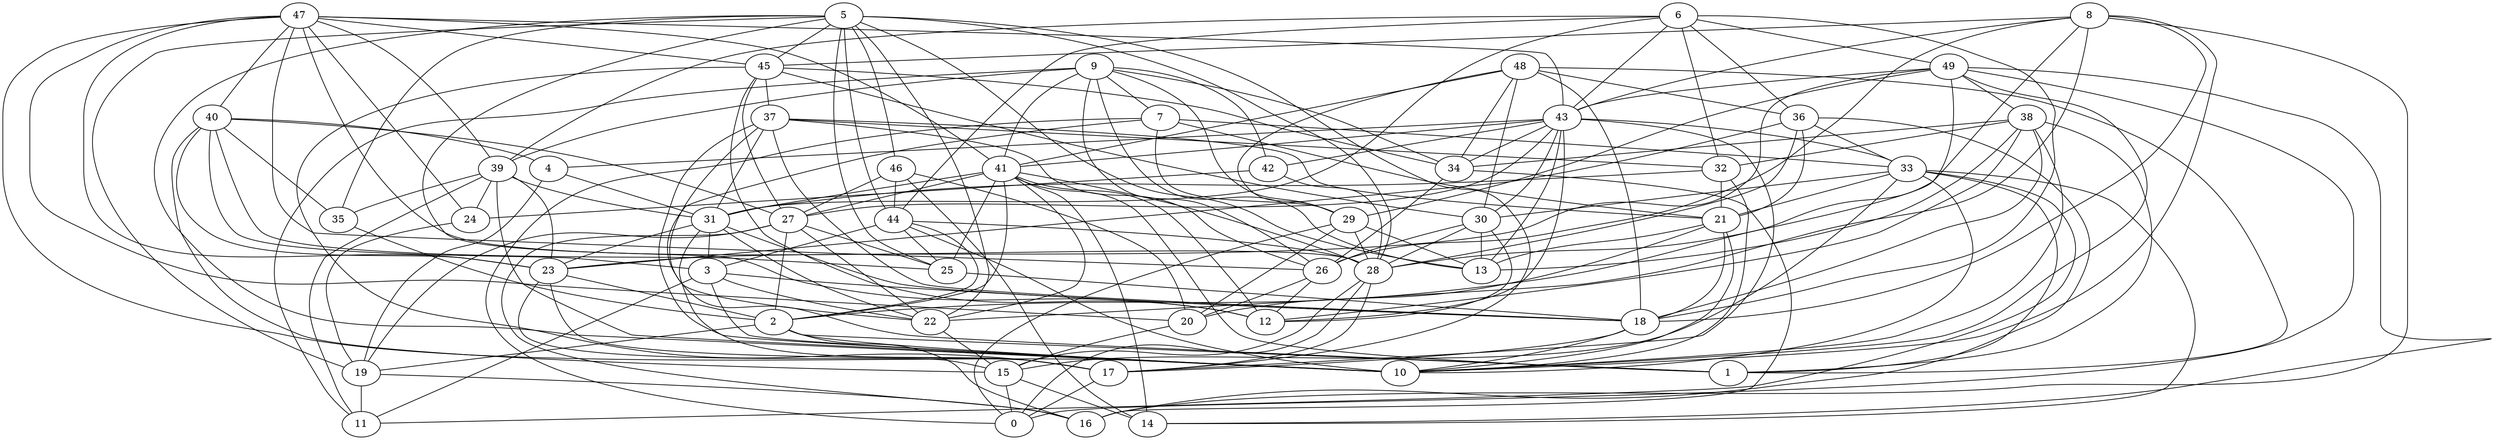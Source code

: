 digraph GG_graph {

subgraph G_graph {
edge [color = black]
"24" -> "19" [dir = none]
"36" -> "28" [dir = none]
"48" -> "41" [dir = none]
"43" -> "33" [dir = none]
"34" -> "16" [dir = none]
"38" -> "1" [dir = none]
"38" -> "18" [dir = none]
"8" -> "16" [dir = none]
"33" -> "15" [dir = none]
"33" -> "10" [dir = none]
"47" -> "10" [dir = none]
"5" -> "35" [dir = none]
"5" -> "13" [dir = none]
"5" -> "46" [dir = none]
"5" -> "17" [dir = none]
"39" -> "23" [dir = none]
"21" -> "10" [dir = none]
"23" -> "17" [dir = none]
"49" -> "14" [dir = none]
"49" -> "0" [dir = none]
"49" -> "29" [dir = none]
"49" -> "23" [dir = none]
"4" -> "31" [dir = none]
"30" -> "26" [dir = none]
"3" -> "11" [dir = none]
"45" -> "12" [dir = none]
"45" -> "27" [dir = none]
"45" -> "37" [dir = none]
"6" -> "32" [dir = none]
"6" -> "31" [dir = none]
"37" -> "18" [dir = none]
"37" -> "26" [dir = none]
"37" -> "31" [dir = none]
"7" -> "29" [dir = none]
"46" -> "20" [dir = none]
"41" -> "22" [dir = none]
"41" -> "31" [dir = none]
"28" -> "17" [dir = none]
"31" -> "3" [dir = none]
"31" -> "17" [dir = none]
"44" -> "3" [dir = none]
"40" -> "25" [dir = none]
"40" -> "3" [dir = none]
"9" -> "42" [dir = none]
"9" -> "11" [dir = none]
"27" -> "2" [dir = none]
"2" -> "19" [dir = none]
"2" -> "10" [dir = none]
"2" -> "16" [dir = none]
"48" -> "30" [dir = none]
"36" -> "16" [dir = none]
"5" -> "12" [dir = none]
"42" -> "28" [dir = none]
"48" -> "29" [dir = none]
"3" -> "22" [dir = none]
"25" -> "18" [dir = none]
"44" -> "2" [dir = none]
"31" -> "23" [dir = none]
"38" -> "12" [dir = none]
"20" -> "15" [dir = none]
"8" -> "43" [dir = none]
"40" -> "35" [dir = none]
"26" -> "20" [dir = none]
"38" -> "10" [dir = none]
"45" -> "30" [dir = none]
"40" -> "27" [dir = none]
"4" -> "19" [dir = none]
"38" -> "34" [dir = none]
"47" -> "39" [dir = none]
"22" -> "15" [dir = none]
"15" -> "0" [dir = none]
"43" -> "4" [dir = none]
"36" -> "23" [dir = none]
"8" -> "22" [dir = none]
"21" -> "13" [dir = none]
"29" -> "13" [dir = none]
"18" -> "17" [dir = none]
"33" -> "30" [dir = none]
"37" -> "22" [dir = none]
"5" -> "10" [dir = none]
"9" -> "34" [dir = none]
"27" -> "25" [dir = none]
"35" -> "2" [dir = none]
"47" -> "20" [dir = none]
"47" -> "23" [dir = none]
"38" -> "13" [dir = none]
"31" -> "22" [dir = none]
"39" -> "24" [dir = none]
"49" -> "43" [dir = none]
"30" -> "12" [dir = none]
"8" -> "28" [dir = none]
"7" -> "21" [dir = none]
"49" -> "38" [dir = none]
"39" -> "11" [dir = none]
"43" -> "12" [dir = none]
"47" -> "28" [dir = none]
"43" -> "27" [dir = none]
"47" -> "26" [dir = none]
"8" -> "10" [dir = none]
"28" -> "15" [dir = none]
"33" -> "14" [dir = none]
"47" -> "45" [dir = none]
"43" -> "34" [dir = none]
"43" -> "41" [dir = none]
"48" -> "34" [dir = none]
"32" -> "10" [dir = none]
"48" -> "18" [dir = none]
"40" -> "15" [dir = none]
"23" -> "15" [dir = none]
"6" -> "18" [dir = none]
"9" -> "13" [dir = none]
"39" -> "10" [dir = none]
"6" -> "43" [dir = none]
"44" -> "10" [dir = none]
"39" -> "31" [dir = none]
"27" -> "16" [dir = none]
"45" -> "34" [dir = none]
"6" -> "39" [dir = none]
"29" -> "20" [dir = none]
"2" -> "1" [dir = none]
"41" -> "1" [dir = none]
"47" -> "24" [dir = none]
"19" -> "16" [dir = none]
"43" -> "42" [dir = none]
"30" -> "13" [dir = none]
"9" -> "7" [dir = none]
"43" -> "17" [dir = none]
"29" -> "28" [dir = none]
"45" -> "17" [dir = none]
"41" -> "27" [dir = none]
"32" -> "31" [dir = none]
"17" -> "0" [dir = none]
"41" -> "25" [dir = none]
"41" -> "28" [dir = none]
"5" -> "44" [dir = none]
"7" -> "0" [dir = none]
"5" -> "19" [dir = none]
"32" -> "21" [dir = none]
"47" -> "43" [dir = none]
"41" -> "12" [dir = none]
"41" -> "14" [dir = none]
"3" -> "10" [dir = none]
"3" -> "18" [dir = none]
"46" -> "27" [dir = none]
"29" -> "0" [dir = none]
"48" -> "1" [dir = none]
"27" -> "22" [dir = none]
"5" -> "28" [dir = none]
"44" -> "25" [dir = none]
"9" -> "26" [dir = none]
"47" -> "40" [dir = none]
"27" -> "19" [dir = none]
"43" -> "30" [dir = none]
"7" -> "33" [dir = none]
"9" -> "41" [dir = none]
"7" -> "1" [dir = none]
"37" -> "32" [dir = none]
"6" -> "44" [dir = none]
"48" -> "36" [dir = none]
"33" -> "11" [dir = none]
"36" -> "21" [dir = none]
"37" -> "21" [dir = none]
"40" -> "4" [dir = none]
"43" -> "13" [dir = none]
"19" -> "11" [dir = none]
"8" -> "26" [dir = none]
"38" -> "32" [dir = none]
"5" -> "22" [dir = none]
"8" -> "45" [dir = none]
"9" -> "29" [dir = none]
"5" -> "45" [dir = none]
"42" -> "24" [dir = none]
"18" -> "10" [dir = none]
"44" -> "28" [dir = none]
"41" -> "2" [dir = none]
"33" -> "1" [dir = none]
"9" -> "39" [dir = none]
"23" -> "2" [dir = none]
"30" -> "28" [dir = none]
"5" -> "25" [dir = none]
"28" -> "0" [dir = none]
"21" -> "18" [dir = none]
"15" -> "14" [dir = none]
"37" -> "10" [dir = none]
"31" -> "18" [dir = none]
"39" -> "35" [dir = none]
"49" -> "10" [dir = none]
"21" -> "20" [dir = none]
"33" -> "21" [dir = none]
"6" -> "49" [dir = none]
"6" -> "36" [dir = none]
"46" -> "44" [dir = none]
"40" -> "23" [dir = none]
"26" -> "12" [dir = none]
"36" -> "33" [dir = none]
"49" -> "2" [dir = none]
"46" -> "14" [dir = none]
"34" -> "26" [dir = none]
"47" -> "41" [dir = none]
"8" -> "18" [dir = none]
}

}

